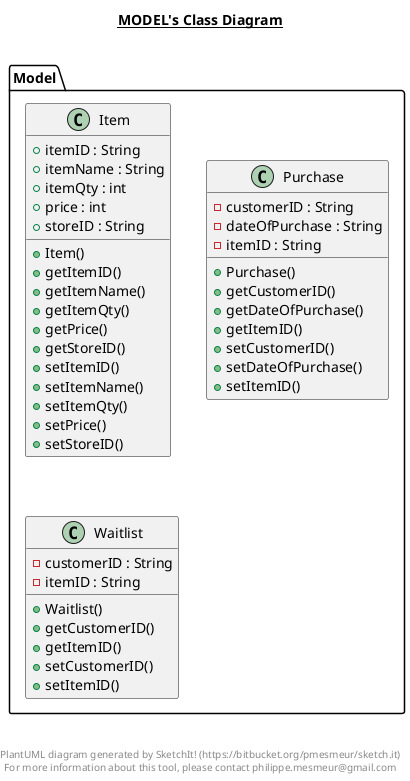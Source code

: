 @startuml

title __MODEL's Class Diagram__\n

  namespace Model {
    class Model.Item {
        + itemID : String
        + itemName : String
        + itemQty : int
        + price : int
        + storeID : String
        + Item()
        + getItemID()
        + getItemName()
        + getItemQty()
        + getPrice()
        + getStoreID()
        + setItemID()
        + setItemName()
        + setItemQty()
        + setPrice()
        + setStoreID()
    }
  }
  

  namespace Model {
    class Model.Purchase {
        - customerID : String
        - dateOfPurchase : String
        - itemID : String
        + Purchase()
        + getCustomerID()
        + getDateOfPurchase()
        + getItemID()
        + setCustomerID()
        + setDateOfPurchase()
        + setItemID()
    }
  }
  

  namespace Model {
    class Model.Waitlist {
        - customerID : String
        - itemID : String
        + Waitlist()
        + getCustomerID()
        + getItemID()
        + setCustomerID()
        + setItemID()
    }
  }
  



right footer


PlantUML diagram generated by SketchIt! (https://bitbucket.org/pmesmeur/sketch.it)
For more information about this tool, please contact philippe.mesmeur@gmail.com
endfooter

@enduml
